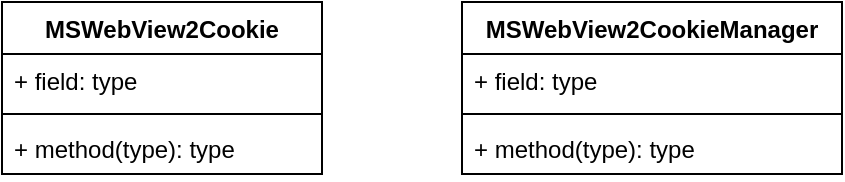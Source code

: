 <mxfile version="16.6.6" type="github"><diagram id="wLzxQ1SFwhRHzC3coHRh" name="Page-1"><mxGraphModel dx="1298" dy="712" grid="1" gridSize="10" guides="1" tooltips="1" connect="1" arrows="1" fold="1" page="1" pageScale="1" pageWidth="827" pageHeight="1169" math="0" shadow="0"><root><mxCell id="0"/><mxCell id="1" parent="0"/><mxCell id="XWRtdQrJC82faOK1kj7Y-1" value="MSWebView2Cookie" style="swimlane;fontStyle=1;align=center;verticalAlign=top;childLayout=stackLayout;horizontal=1;startSize=26;horizontalStack=0;resizeParent=1;resizeParentMax=0;resizeLast=0;collapsible=1;marginBottom=0;" parent="1" vertex="1"><mxGeometry x="220" y="280" width="160" height="86" as="geometry"><mxRectangle x="220" y="280" width="150" height="26" as="alternateBounds"/></mxGeometry></mxCell><mxCell id="XWRtdQrJC82faOK1kj7Y-2" value="+ field: type" style="text;strokeColor=none;fillColor=none;align=left;verticalAlign=top;spacingLeft=4;spacingRight=4;overflow=hidden;rotatable=0;points=[[0,0.5],[1,0.5]];portConstraint=eastwest;" parent="XWRtdQrJC82faOK1kj7Y-1" vertex="1"><mxGeometry y="26" width="160" height="26" as="geometry"/></mxCell><mxCell id="XWRtdQrJC82faOK1kj7Y-3" value="" style="line;strokeWidth=1;fillColor=none;align=left;verticalAlign=middle;spacingTop=-1;spacingLeft=3;spacingRight=3;rotatable=0;labelPosition=right;points=[];portConstraint=eastwest;" parent="XWRtdQrJC82faOK1kj7Y-1" vertex="1"><mxGeometry y="52" width="160" height="8" as="geometry"/></mxCell><mxCell id="XWRtdQrJC82faOK1kj7Y-4" value="+ method(type): type" style="text;strokeColor=none;fillColor=none;align=left;verticalAlign=top;spacingLeft=4;spacingRight=4;overflow=hidden;rotatable=0;points=[[0,0.5],[1,0.5]];portConstraint=eastwest;" parent="XWRtdQrJC82faOK1kj7Y-1" vertex="1"><mxGeometry y="60" width="160" height="26" as="geometry"/></mxCell><mxCell id="gWrA2bgu0W-7g-G6nI3Z-1" value="MSWebView2CookieManager" style="swimlane;fontStyle=1;align=center;verticalAlign=top;childLayout=stackLayout;horizontal=1;startSize=26;horizontalStack=0;resizeParent=1;resizeParentMax=0;resizeLast=0;collapsible=1;marginBottom=0;" vertex="1" parent="1"><mxGeometry x="450" y="280" width="190" height="86" as="geometry"/></mxCell><mxCell id="gWrA2bgu0W-7g-G6nI3Z-2" value="+ field: type" style="text;strokeColor=none;fillColor=none;align=left;verticalAlign=top;spacingLeft=4;spacingRight=4;overflow=hidden;rotatable=0;points=[[0,0.5],[1,0.5]];portConstraint=eastwest;" vertex="1" parent="gWrA2bgu0W-7g-G6nI3Z-1"><mxGeometry y="26" width="190" height="26" as="geometry"/></mxCell><mxCell id="gWrA2bgu0W-7g-G6nI3Z-3" value="" style="line;strokeWidth=1;fillColor=none;align=left;verticalAlign=middle;spacingTop=-1;spacingLeft=3;spacingRight=3;rotatable=0;labelPosition=right;points=[];portConstraint=eastwest;" vertex="1" parent="gWrA2bgu0W-7g-G6nI3Z-1"><mxGeometry y="52" width="190" height="8" as="geometry"/></mxCell><mxCell id="gWrA2bgu0W-7g-G6nI3Z-4" value="+ method(type): type" style="text;strokeColor=none;fillColor=none;align=left;verticalAlign=top;spacingLeft=4;spacingRight=4;overflow=hidden;rotatable=0;points=[[0,0.5],[1,0.5]];portConstraint=eastwest;" vertex="1" parent="gWrA2bgu0W-7g-G6nI3Z-1"><mxGeometry y="60" width="190" height="26" as="geometry"/></mxCell></root></mxGraphModel></diagram></mxfile>